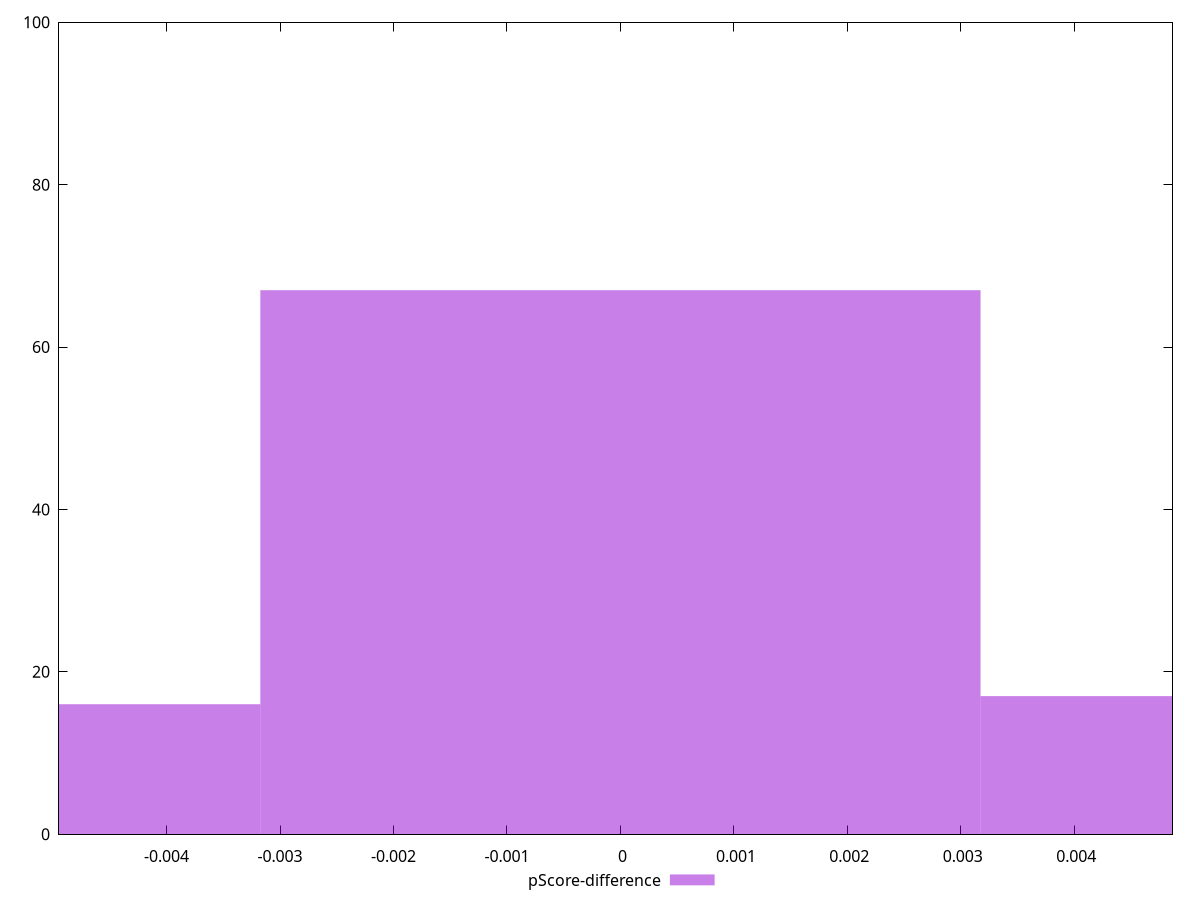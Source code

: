 reset

$pScoreDifference <<EOF
0 67
0.006347918015545359 17
-0.006347918015545359 16
EOF

set key outside below
set boxwidth 0.006347918015545359
set xrange [-0.004948582719496386:0.004865992966229693]
set yrange [0:100]
set trange [0:100]
set style fill transparent solid 0.5 noborder
set terminal svg size 640, 490 enhanced background rgb 'white'
set output "report_00015_2021-02-09T16-11-33.973Z/total-blocking-time/samples/pages+cached+noadtech+nomedia+nocss/pScore-difference/histogram.svg"

plot $pScoreDifference title "pScore-difference" with boxes

reset
